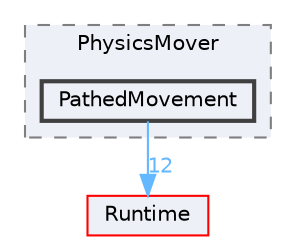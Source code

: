 digraph "PathedMovement"
{
 // INTERACTIVE_SVG=YES
 // LATEX_PDF_SIZE
  bgcolor="transparent";
  edge [fontname=Helvetica,fontsize=10,labelfontname=Helvetica,labelfontsize=10];
  node [fontname=Helvetica,fontsize=10,shape=box,height=0.2,width=0.4];
  compound=true
  subgraph clusterdir_f87ef7b539510d5b377bc85e3a8eb5b6 {
    graph [ bgcolor="#edf0f7", pencolor="grey50", label="PhysicsMover", fontname=Helvetica,fontsize=10 style="filled,dashed", URL="dir_f87ef7b539510d5b377bc85e3a8eb5b6.html",tooltip=""]
  dir_598ee72563b4c3eb08c85e650331c03d [label="PathedMovement", fillcolor="#edf0f7", color="grey25", style="filled,bold", URL="dir_598ee72563b4c3eb08c85e650331c03d.html",tooltip=""];
  }
  dir_7536b172fbd480bfd146a1b1acd6856b [label="Runtime", fillcolor="#edf0f7", color="red", style="filled", URL="dir_7536b172fbd480bfd146a1b1acd6856b.html",tooltip=""];
  dir_598ee72563b4c3eb08c85e650331c03d->dir_7536b172fbd480bfd146a1b1acd6856b [headlabel="12", labeldistance=1.5 headhref="dir_000725_000984.html" href="dir_000725_000984.html" color="steelblue1" fontcolor="steelblue1"];
}
